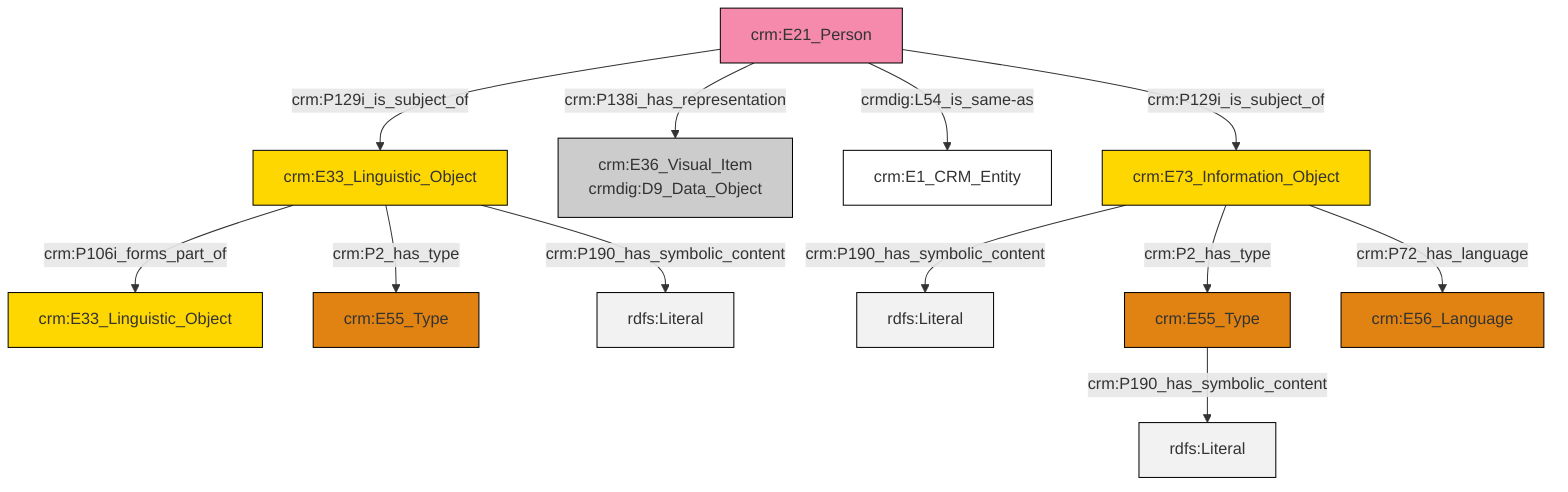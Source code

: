 graph TD
classDef Literal fill:#f2f2f2,stroke:#000000;
classDef CRM_Entity fill:#FFFFFF,stroke:#000000;
classDef Temporal_Entity fill:#00C9E6, stroke:#000000;
classDef Type fill:#E18312, stroke:#000000;
classDef Time-Span fill:#2C9C91, stroke:#000000;
classDef Appellation fill:#FFEB7F, stroke:#000000;
classDef Place fill:#008836, stroke:#000000;
classDef Persistent_Item fill:#B266B2, stroke:#000000;
classDef Conceptual_Object fill:#FFD700, stroke:#000000;
classDef Physical_Thing fill:#D2B48C, stroke:#000000;
classDef Actor fill:#f58aad, stroke:#000000;
classDef PC_Classes fill:#4ce600, stroke:#000000;
classDef Multi fill:#cccccc,stroke:#000000;

0["crm:E73_Information_Object"]:::Conceptual_Object -->|crm:P190_has_symbolic_content| 1[rdfs:Literal]:::Literal
4["crm:E21_Person"]:::Actor -->|crm:P129i_is_subject_of| 5["crm:E33_Linguistic_Object"]:::Conceptual_Object
4["crm:E21_Person"]:::Actor -->|crm:P138i_has_representation| 6["crm:E36_Visual_Item<br>crmdig:D9_Data_Object"]:::Multi
5["crm:E33_Linguistic_Object"]:::Conceptual_Object -->|crm:P106i_forms_part_of| 2["crm:E33_Linguistic_Object"]:::Conceptual_Object
17["crm:E55_Type"]:::Type -->|crm:P190_has_symbolic_content| 18[rdfs:Literal]:::Literal
0["crm:E73_Information_Object"]:::Conceptual_Object -->|crm:P2_has_type| 17["crm:E55_Type"]:::Type
5["crm:E33_Linguistic_Object"]:::Conceptual_Object -->|crm:P2_has_type| 15["crm:E55_Type"]:::Type
4["crm:E21_Person"]:::Actor -->|crmdig:L54_is_same-as| 12["crm:E1_CRM_Entity"]:::CRM_Entity
5["crm:E33_Linguistic_Object"]:::Conceptual_Object -->|crm:P190_has_symbolic_content| 20[rdfs:Literal]:::Literal
0["crm:E73_Information_Object"]:::Conceptual_Object -->|crm:P72_has_language| 10["crm:E56_Language"]:::Type
4["crm:E21_Person"]:::Actor -->|crm:P129i_is_subject_of| 0["crm:E73_Information_Object"]:::Conceptual_Object